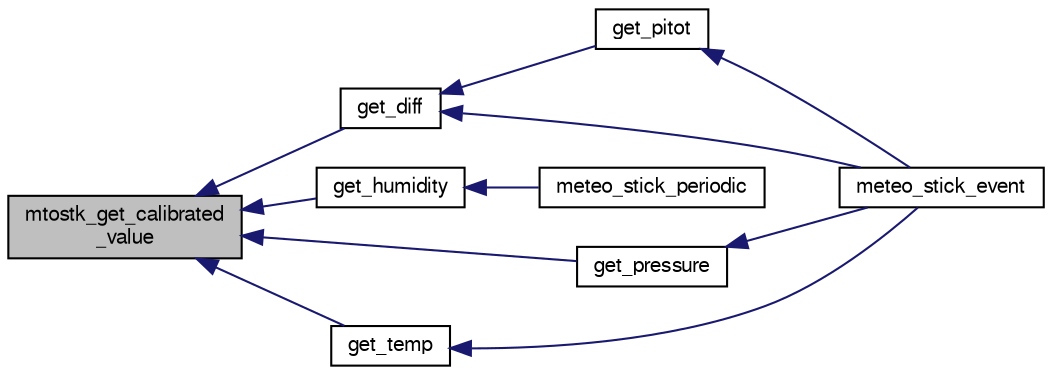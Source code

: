 digraph "mtostk_get_calibrated_value"
{
  edge [fontname="FreeSans",fontsize="10",labelfontname="FreeSans",labelfontsize="10"];
  node [fontname="FreeSans",fontsize="10",shape=record];
  rankdir="LR";
  Node1 [label="mtostk_get_calibrated\l_value",height=0.2,width=0.4,color="black", fillcolor="grey75", style="filled", fontcolor="black"];
  Node1 -> Node2 [dir="back",color="midnightblue",fontsize="10",style="solid",fontname="FreeSans"];
  Node2 [label="get_diff",height=0.2,width=0.4,color="black", fillcolor="white", style="filled",URL="$meteo__stick_8c.html#a691b609a40be0367a7314fa72694726a"];
  Node2 -> Node3 [dir="back",color="midnightblue",fontsize="10",style="solid",fontname="FreeSans"];
  Node3 [label="get_pitot",height=0.2,width=0.4,color="black", fillcolor="white", style="filled",URL="$meteo__stick_8c.html#a8201c4f9bdce72201dc5a5084184c72e"];
  Node3 -> Node4 [dir="back",color="midnightblue",fontsize="10",style="solid",fontname="FreeSans"];
  Node4 [label="meteo_stick_event",height=0.2,width=0.4,color="black", fillcolor="white", style="filled",URL="$meteo__stick_8h.html#acea026af4d67c5da57663b855fdfcd82",tooltip="Event function. "];
  Node2 -> Node4 [dir="back",color="midnightblue",fontsize="10",style="solid",fontname="FreeSans"];
  Node1 -> Node5 [dir="back",color="midnightblue",fontsize="10",style="solid",fontname="FreeSans"];
  Node5 [label="get_humidity",height=0.2,width=0.4,color="black", fillcolor="white", style="filled",URL="$meteo__stick_8c.html#a62b03a019029bd92128494bea2b7c4d9"];
  Node5 -> Node6 [dir="back",color="midnightblue",fontsize="10",style="solid",fontname="FreeSans"];
  Node6 [label="meteo_stick_periodic",height=0.2,width=0.4,color="black", fillcolor="white", style="filled",URL="$meteo__stick_8h.html#a44fbda9e381c4ee6cc86d1fb914c7d6b",tooltip="Periodic function. "];
  Node1 -> Node7 [dir="back",color="midnightblue",fontsize="10",style="solid",fontname="FreeSans"];
  Node7 [label="get_pressure",height=0.2,width=0.4,color="black", fillcolor="white", style="filled",URL="$meteo__stick_8c.html#abe7e116c170e68316af29970c2acbc2b"];
  Node7 -> Node4 [dir="back",color="midnightblue",fontsize="10",style="solid",fontname="FreeSans"];
  Node1 -> Node8 [dir="back",color="midnightblue",fontsize="10",style="solid",fontname="FreeSans"];
  Node8 [label="get_temp",height=0.2,width=0.4,color="black", fillcolor="white", style="filled",URL="$meteo__stick_8c.html#a2d4342c4324b71e639c69bd580c0d33c"];
  Node8 -> Node4 [dir="back",color="midnightblue",fontsize="10",style="solid",fontname="FreeSans"];
}
